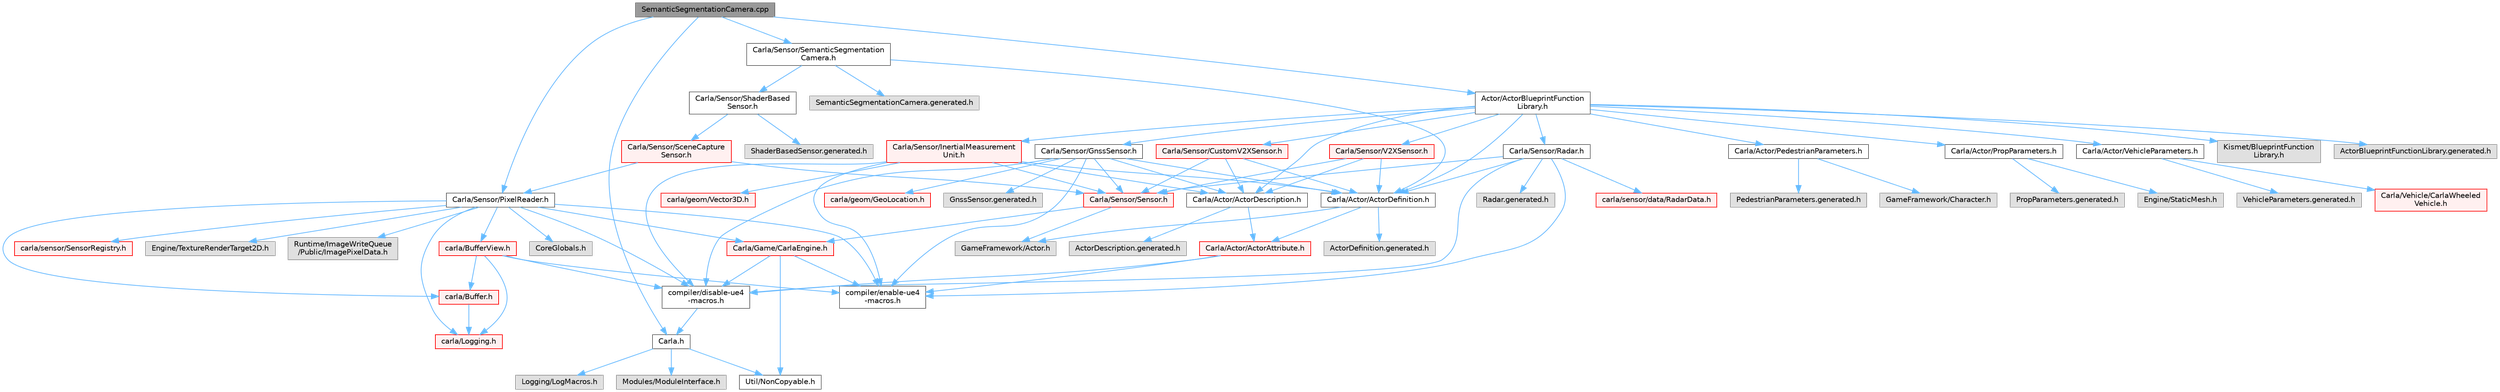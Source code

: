 digraph "SemanticSegmentationCamera.cpp"
{
 // INTERACTIVE_SVG=YES
 // LATEX_PDF_SIZE
  bgcolor="transparent";
  edge [fontname=Helvetica,fontsize=10,labelfontname=Helvetica,labelfontsize=10];
  node [fontname=Helvetica,fontsize=10,shape=box,height=0.2,width=0.4];
  Node1 [id="Node000001",label="SemanticSegmentationCamera.cpp",height=0.2,width=0.4,color="gray40", fillcolor="grey60", style="filled", fontcolor="black",tooltip=" "];
  Node1 -> Node2 [id="edge1_Node000001_Node000002",color="steelblue1",style="solid",tooltip=" "];
  Node2 [id="Node000002",label="Carla.h",height=0.2,width=0.4,color="grey40", fillcolor="white", style="filled",URL="$d7/d7d/Carla_8h.html",tooltip=" "];
  Node2 -> Node3 [id="edge2_Node000002_Node000003",color="steelblue1",style="solid",tooltip=" "];
  Node3 [id="Node000003",label="Util/NonCopyable.h",height=0.2,width=0.4,color="grey40", fillcolor="white", style="filled",URL="$d4/d57/Unreal_2CarlaUE4_2Plugins_2Carla_2Source_2Carla_2Util_2NonCopyable_8h.html",tooltip=" "];
  Node2 -> Node4 [id="edge3_Node000002_Node000004",color="steelblue1",style="solid",tooltip=" "];
  Node4 [id="Node000004",label="Logging/LogMacros.h",height=0.2,width=0.4,color="grey60", fillcolor="#E0E0E0", style="filled",tooltip=" "];
  Node2 -> Node5 [id="edge4_Node000002_Node000005",color="steelblue1",style="solid",tooltip=" "];
  Node5 [id="Node000005",label="Modules/ModuleInterface.h",height=0.2,width=0.4,color="grey60", fillcolor="#E0E0E0", style="filled",tooltip=" "];
  Node1 -> Node6 [id="edge5_Node000001_Node000006",color="steelblue1",style="solid",tooltip=" "];
  Node6 [id="Node000006",label="Carla/Sensor/SemanticSegmentation\lCamera.h",height=0.2,width=0.4,color="grey40", fillcolor="white", style="filled",URL="$de/d13/SemanticSegmentationCamera_8h.html",tooltip=" "];
  Node6 -> Node7 [id="edge6_Node000006_Node000007",color="steelblue1",style="solid",tooltip=" "];
  Node7 [id="Node000007",label="Carla/Sensor/ShaderBased\lSensor.h",height=0.2,width=0.4,color="grey40", fillcolor="white", style="filled",URL="$da/d69/ShaderBasedSensor_8h.html",tooltip=" "];
  Node7 -> Node8 [id="edge7_Node000007_Node000008",color="steelblue1",style="solid",tooltip=" "];
  Node8 [id="Node000008",label="Carla/Sensor/SceneCapture\lSensor.h",height=0.2,width=0.4,color="red", fillcolor="#FFF0F0", style="filled",URL="$d8/d95/SceneCaptureSensor_8h.html",tooltip=" "];
  Node8 -> Node9 [id="edge8_Node000008_Node000009",color="steelblue1",style="solid",tooltip=" "];
  Node9 [id="Node000009",label="Carla/Sensor/PixelReader.h",height=0.2,width=0.4,color="grey40", fillcolor="white", style="filled",URL="$df/d2e/PixelReader_8h.html",tooltip=" "];
  Node9 -> Node10 [id="edge9_Node000009_Node000010",color="steelblue1",style="solid",tooltip=" "];
  Node10 [id="Node000010",label="CoreGlobals.h",height=0.2,width=0.4,color="grey60", fillcolor="#E0E0E0", style="filled",tooltip=" "];
  Node9 -> Node11 [id="edge10_Node000009_Node000011",color="steelblue1",style="solid",tooltip=" "];
  Node11 [id="Node000011",label="Engine/TextureRenderTarget2D.h",height=0.2,width=0.4,color="grey60", fillcolor="#E0E0E0", style="filled",tooltip=" "];
  Node9 -> Node12 [id="edge11_Node000009_Node000012",color="steelblue1",style="solid",tooltip=" "];
  Node12 [id="Node000012",label="Runtime/ImageWriteQueue\l/Public/ImagePixelData.h",height=0.2,width=0.4,color="grey60", fillcolor="#E0E0E0", style="filled",tooltip=" "];
  Node9 -> Node13 [id="edge12_Node000009_Node000013",color="steelblue1",style="solid",tooltip=" "];
  Node13 [id="Node000013",label="Carla/Game/CarlaEngine.h",height=0.2,width=0.4,color="red", fillcolor="#FFF0F0", style="filled",URL="$d0/d11/CarlaEngine_8h.html",tooltip=" "];
  Node13 -> Node3 [id="edge13_Node000013_Node000003",color="steelblue1",style="solid",tooltip=" "];
  Node13 -> Node18 [id="edge14_Node000013_Node000018",color="steelblue1",style="solid",tooltip=" "];
  Node18 [id="Node000018",label="compiler/disable-ue4\l-macros.h",height=0.2,width=0.4,color="grey40", fillcolor="white", style="filled",URL="$d2/d02/disable-ue4-macros_8h.html",tooltip=" "];
  Node18 -> Node2 [id="edge15_Node000018_Node000002",color="steelblue1",style="solid",tooltip=" "];
  Node13 -> Node21 [id="edge16_Node000013_Node000021",color="steelblue1",style="solid",tooltip=" "];
  Node21 [id="Node000021",label="compiler/enable-ue4\l-macros.h",height=0.2,width=0.4,color="grey40", fillcolor="white", style="filled",URL="$d9/da2/enable-ue4-macros_8h.html",tooltip=" "];
  Node9 -> Node18 [id="edge17_Node000009_Node000018",color="steelblue1",style="solid",tooltip=" "];
  Node9 -> Node107 [id="edge18_Node000009_Node000107",color="steelblue1",style="solid",tooltip=" "];
  Node107 [id="Node000107",label="carla/Logging.h",height=0.2,width=0.4,color="red", fillcolor="#FFF0F0", style="filled",URL="$de/d87/Logging_8h.html",tooltip=" "];
  Node9 -> Node102 [id="edge19_Node000009_Node000102",color="steelblue1",style="solid",tooltip=" "];
  Node102 [id="Node000102",label="carla/Buffer.h",height=0.2,width=0.4,color="red", fillcolor="#FFF0F0", style="filled",URL="$d2/dda/carla_2Buffer_8h.html",tooltip=" "];
  Node102 -> Node107 [id="edge20_Node000102_Node000107",color="steelblue1",style="solid",tooltip=" "];
  Node9 -> Node137 [id="edge21_Node000009_Node000137",color="steelblue1",style="solid",tooltip=" "];
  Node137 [id="Node000137",label="carla/BufferView.h",height=0.2,width=0.4,color="red", fillcolor="#FFF0F0", style="filled",URL="$d8/dee/BufferView_8h.html",tooltip=" "];
  Node137 -> Node102 [id="edge22_Node000137_Node000102",color="steelblue1",style="solid",tooltip=" "];
  Node137 -> Node107 [id="edge23_Node000137_Node000107",color="steelblue1",style="solid",tooltip=" "];
  Node137 -> Node21 [id="edge24_Node000137_Node000021",color="steelblue1",style="solid",tooltip=" "];
  Node137 -> Node18 [id="edge25_Node000137_Node000018",color="steelblue1",style="solid",tooltip=" "];
  Node9 -> Node113 [id="edge26_Node000009_Node000113",color="steelblue1",style="solid",tooltip=" "];
  Node113 [id="Node000113",label="carla/sensor/SensorRegistry.h",height=0.2,width=0.4,color="red", fillcolor="#FFF0F0", style="filled",URL="$d4/d03/SensorRegistry_8h.html",tooltip=" "];
  Node9 -> Node21 [id="edge27_Node000009_Node000021",color="steelblue1",style="solid",tooltip=" "];
  Node8 -> Node320 [id="edge28_Node000008_Node000320",color="steelblue1",style="solid",tooltip=" "];
  Node320 [id="Node000320",label="Carla/Sensor/Sensor.h",height=0.2,width=0.4,color="red", fillcolor="#FFF0F0", style="filled",URL="$d7/d7d/Unreal_2CarlaUE4_2Plugins_2Carla_2Source_2Carla_2Sensor_2Sensor_8h.html",tooltip=" "];
  Node320 -> Node13 [id="edge29_Node000320_Node000013",color="steelblue1",style="solid",tooltip=" "];
  Node320 -> Node219 [id="edge30_Node000320_Node000219",color="steelblue1",style="solid",tooltip=" "];
  Node219 [id="Node000219",label="GameFramework/Actor.h",height=0.2,width=0.4,color="grey60", fillcolor="#E0E0E0", style="filled",tooltip=" "];
  Node7 -> Node352 [id="edge31_Node000007_Node000352",color="steelblue1",style="solid",tooltip=" "];
  Node352 [id="Node000352",label="ShaderBasedSensor.generated.h",height=0.2,width=0.4,color="grey60", fillcolor="#E0E0E0", style="filled",tooltip=" "];
  Node6 -> Node323 [id="edge32_Node000006_Node000323",color="steelblue1",style="solid",tooltip=" "];
  Node323 [id="Node000323",label="Carla/Actor/ActorDefinition.h",height=0.2,width=0.4,color="grey40", fillcolor="white", style="filled",URL="$d0/d65/Unreal_2CarlaUE4_2Plugins_2Carla_2Source_2Carla_2Actor_2ActorDefinition_8h.html",tooltip=" "];
  Node323 -> Node17 [id="edge33_Node000323_Node000017",color="steelblue1",style="solid",tooltip=" "];
  Node17 [id="Node000017",label="Carla/Actor/ActorAttribute.h",height=0.2,width=0.4,color="red", fillcolor="#FFF0F0", style="filled",URL="$d6/d1a/Unreal_2CarlaUE4_2Plugins_2Carla_2Source_2Carla_2Actor_2ActorAttribute_8h.html",tooltip=" "];
  Node17 -> Node18 [id="edge34_Node000017_Node000018",color="steelblue1",style="solid",tooltip=" "];
  Node17 -> Node21 [id="edge35_Node000017_Node000021",color="steelblue1",style="solid",tooltip=" "];
  Node323 -> Node219 [id="edge36_Node000323_Node000219",color="steelblue1",style="solid",tooltip=" "];
  Node323 -> Node324 [id="edge37_Node000323_Node000324",color="steelblue1",style="solid",tooltip=" "];
  Node324 [id="Node000324",label="ActorDefinition.generated.h",height=0.2,width=0.4,color="grey60", fillcolor="#E0E0E0", style="filled",tooltip=" "];
  Node6 -> Node353 [id="edge38_Node000006_Node000353",color="steelblue1",style="solid",tooltip=" "];
  Node353 [id="Node000353",label="SemanticSegmentationCamera.generated.h",height=0.2,width=0.4,color="grey60", fillcolor="#E0E0E0", style="filled",tooltip=" "];
  Node1 -> Node354 [id="edge39_Node000001_Node000354",color="steelblue1",style="solid",tooltip=" "];
  Node354 [id="Node000354",label="Actor/ActorBlueprintFunction\lLibrary.h",height=0.2,width=0.4,color="grey40", fillcolor="white", style="filled",URL="$d7/dda/ActorBlueprintFunctionLibrary_8h.html",tooltip=" "];
  Node354 -> Node323 [id="edge40_Node000354_Node000323",color="steelblue1",style="solid",tooltip=" "];
  Node354 -> Node16 [id="edge41_Node000354_Node000016",color="steelblue1",style="solid",tooltip=" "];
  Node16 [id="Node000016",label="Carla/Actor/ActorDescription.h",height=0.2,width=0.4,color="grey40", fillcolor="white", style="filled",URL="$d4/de6/Unreal_2CarlaUE4_2Plugins_2Carla_2Source_2Carla_2Actor_2ActorDescription_8h.html",tooltip=" "];
  Node16 -> Node17 [id="edge42_Node000016_Node000017",color="steelblue1",style="solid",tooltip=" "];
  Node16 -> Node23 [id="edge43_Node000016_Node000023",color="steelblue1",style="solid",tooltip=" "];
  Node23 [id="Node000023",label="ActorDescription.generated.h",height=0.2,width=0.4,color="grey60", fillcolor="#E0E0E0", style="filled",tooltip=" "];
  Node354 -> Node355 [id="edge44_Node000354_Node000355",color="steelblue1",style="solid",tooltip=" "];
  Node355 [id="Node000355",label="Carla/Actor/PedestrianParameters.h",height=0.2,width=0.4,color="grey40", fillcolor="white", style="filled",URL="$d5/dca/PedestrianParameters_8h.html",tooltip=" "];
  Node355 -> Node356 [id="edge45_Node000355_Node000356",color="steelblue1",style="solid",tooltip=" "];
  Node356 [id="Node000356",label="GameFramework/Character.h",height=0.2,width=0.4,color="grey60", fillcolor="#E0E0E0", style="filled",tooltip=" "];
  Node355 -> Node357 [id="edge46_Node000355_Node000357",color="steelblue1",style="solid",tooltip=" "];
  Node357 [id="Node000357",label="PedestrianParameters.generated.h",height=0.2,width=0.4,color="grey60", fillcolor="#E0E0E0", style="filled",tooltip=" "];
  Node354 -> Node358 [id="edge47_Node000354_Node000358",color="steelblue1",style="solid",tooltip=" "];
  Node358 [id="Node000358",label="Carla/Actor/PropParameters.h",height=0.2,width=0.4,color="grey40", fillcolor="white", style="filled",URL="$dc/d01/PropParameters_8h.html",tooltip=" "];
  Node358 -> Node359 [id="edge48_Node000358_Node000359",color="steelblue1",style="solid",tooltip=" "];
  Node359 [id="Node000359",label="Engine/StaticMesh.h",height=0.2,width=0.4,color="grey60", fillcolor="#E0E0E0", style="filled",tooltip=" "];
  Node358 -> Node360 [id="edge49_Node000358_Node000360",color="steelblue1",style="solid",tooltip=" "];
  Node360 [id="Node000360",label="PropParameters.generated.h",height=0.2,width=0.4,color="grey60", fillcolor="#E0E0E0", style="filled",tooltip=" "];
  Node354 -> Node361 [id="edge50_Node000354_Node000361",color="steelblue1",style="solid",tooltip=" "];
  Node361 [id="Node000361",label="Carla/Actor/VehicleParameters.h",height=0.2,width=0.4,color="grey40", fillcolor="white", style="filled",URL="$d1/d1b/VehicleParameters_8h.html",tooltip=" "];
  Node361 -> Node41 [id="edge51_Node000361_Node000041",color="steelblue1",style="solid",tooltip=" "];
  Node41 [id="Node000041",label="Carla/Vehicle/CarlaWheeled\lVehicle.h",height=0.2,width=0.4,color="red", fillcolor="#FFF0F0", style="filled",URL="$d3/d00/CarlaWheeledVehicle_8h.html",tooltip=" "];
  Node361 -> Node362 [id="edge52_Node000361_Node000362",color="steelblue1",style="solid",tooltip=" "];
  Node362 [id="Node000362",label="VehicleParameters.generated.h",height=0.2,width=0.4,color="grey60", fillcolor="#E0E0E0", style="filled",tooltip=" "];
  Node354 -> Node363 [id="edge53_Node000354_Node000363",color="steelblue1",style="solid",tooltip=" "];
  Node363 [id="Node000363",label="Carla/Sensor/GnssSensor.h",height=0.2,width=0.4,color="grey40", fillcolor="white", style="filled",URL="$d9/d73/GnssSensor_8h.html",tooltip=" "];
  Node363 -> Node320 [id="edge54_Node000363_Node000320",color="steelblue1",style="solid",tooltip=" "];
  Node363 -> Node323 [id="edge55_Node000363_Node000323",color="steelblue1",style="solid",tooltip=" "];
  Node363 -> Node16 [id="edge56_Node000363_Node000016",color="steelblue1",style="solid",tooltip=" "];
  Node363 -> Node18 [id="edge57_Node000363_Node000018",color="steelblue1",style="solid",tooltip=" "];
  Node363 -> Node167 [id="edge58_Node000363_Node000167",color="steelblue1",style="solid",tooltip=" "];
  Node167 [id="Node000167",label="carla/geom/GeoLocation.h",height=0.2,width=0.4,color="red", fillcolor="#FFF0F0", style="filled",URL="$d7/d86/GeoLocation_8h.html",tooltip=" "];
  Node363 -> Node21 [id="edge59_Node000363_Node000021",color="steelblue1",style="solid",tooltip=" "];
  Node363 -> Node364 [id="edge60_Node000363_Node000364",color="steelblue1",style="solid",tooltip=" "];
  Node364 [id="Node000364",label="GnssSensor.generated.h",height=0.2,width=0.4,color="grey60", fillcolor="#E0E0E0", style="filled",tooltip=" "];
  Node354 -> Node365 [id="edge61_Node000354_Node000365",color="steelblue1",style="solid",tooltip=" "];
  Node365 [id="Node000365",label="Carla/Sensor/Radar.h",height=0.2,width=0.4,color="grey40", fillcolor="white", style="filled",URL="$d6/de9/Radar_8h.html",tooltip=" "];
  Node365 -> Node320 [id="edge62_Node000365_Node000320",color="steelblue1",style="solid",tooltip=" "];
  Node365 -> Node323 [id="edge63_Node000365_Node000323",color="steelblue1",style="solid",tooltip=" "];
  Node365 -> Node18 [id="edge64_Node000365_Node000018",color="steelblue1",style="solid",tooltip=" "];
  Node365 -> Node180 [id="edge65_Node000365_Node000180",color="steelblue1",style="solid",tooltip=" "];
  Node180 [id="Node000180",label="carla/sensor/data/RadarData.h",height=0.2,width=0.4,color="red", fillcolor="#FFF0F0", style="filled",URL="$d5/dc7/RadarData_8h.html",tooltip=" "];
  Node365 -> Node21 [id="edge66_Node000365_Node000021",color="steelblue1",style="solid",tooltip=" "];
  Node365 -> Node366 [id="edge67_Node000365_Node000366",color="steelblue1",style="solid",tooltip=" "];
  Node366 [id="Node000366",label="Radar.generated.h",height=0.2,width=0.4,color="grey60", fillcolor="#E0E0E0", style="filled",tooltip=" "];
  Node354 -> Node367 [id="edge68_Node000354_Node000367",color="steelblue1",style="solid",tooltip=" "];
  Node367 [id="Node000367",label="Carla/Sensor/InertialMeasurement\lUnit.h",height=0.2,width=0.4,color="red", fillcolor="#FFF0F0", style="filled",URL="$d7/dfa/InertialMeasurementUnit_8h.html",tooltip=" "];
  Node367 -> Node320 [id="edge69_Node000367_Node000320",color="steelblue1",style="solid",tooltip=" "];
  Node367 -> Node323 [id="edge70_Node000367_Node000323",color="steelblue1",style="solid",tooltip=" "];
  Node367 -> Node16 [id="edge71_Node000367_Node000016",color="steelblue1",style="solid",tooltip=" "];
  Node367 -> Node18 [id="edge72_Node000367_Node000018",color="steelblue1",style="solid",tooltip=" "];
  Node367 -> Node128 [id="edge73_Node000367_Node000128",color="steelblue1",style="solid",tooltip=" "];
  Node128 [id="Node000128",label="carla/geom/Vector3D.h",height=0.2,width=0.4,color="red", fillcolor="#FFF0F0", style="filled",URL="$de/d70/geom_2Vector3D_8h.html",tooltip=" "];
  Node367 -> Node21 [id="edge74_Node000367_Node000021",color="steelblue1",style="solid",tooltip=" "];
  Node354 -> Node369 [id="edge75_Node000354_Node000369",color="steelblue1",style="solid",tooltip=" "];
  Node369 [id="Node000369",label="Carla/Sensor/V2XSensor.h",height=0.2,width=0.4,color="red", fillcolor="#FFF0F0", style="filled",URL="$d1/d71/V2XSensor_8h.html",tooltip=" "];
  Node369 -> Node320 [id="edge76_Node000369_Node000320",color="steelblue1",style="solid",tooltip=" "];
  Node369 -> Node323 [id="edge77_Node000369_Node000323",color="steelblue1",style="solid",tooltip=" "];
  Node369 -> Node16 [id="edge78_Node000369_Node000016",color="steelblue1",style="solid",tooltip=" "];
  Node354 -> Node374 [id="edge79_Node000354_Node000374",color="steelblue1",style="solid",tooltip=" "];
  Node374 [id="Node000374",label="Carla/Sensor/CustomV2XSensor.h",height=0.2,width=0.4,color="red", fillcolor="#FFF0F0", style="filled",URL="$df/d4b/CustomV2XSensor_8h.html",tooltip=" "];
  Node374 -> Node320 [id="edge80_Node000374_Node000320",color="steelblue1",style="solid",tooltip=" "];
  Node374 -> Node323 [id="edge81_Node000374_Node000323",color="steelblue1",style="solid",tooltip=" "];
  Node374 -> Node16 [id="edge82_Node000374_Node000016",color="steelblue1",style="solid",tooltip=" "];
  Node354 -> Node308 [id="edge83_Node000354_Node000308",color="steelblue1",style="solid",tooltip=" "];
  Node308 [id="Node000308",label="Kismet/BlueprintFunction\lLibrary.h",height=0.2,width=0.4,color="grey60", fillcolor="#E0E0E0", style="filled",tooltip=" "];
  Node354 -> Node376 [id="edge84_Node000354_Node000376",color="steelblue1",style="solid",tooltip=" "];
  Node376 [id="Node000376",label="ActorBlueprintFunctionLibrary.generated.h",height=0.2,width=0.4,color="grey60", fillcolor="#E0E0E0", style="filled",tooltip=" "];
  Node1 -> Node9 [id="edge85_Node000001_Node000009",color="steelblue1",style="solid",tooltip=" "];
}
